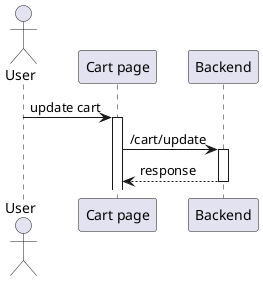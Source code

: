 @startuml template
'autonumber 1.1.1

actor User as u

' Box "front end"
participant "Cart page" as cart
' end box

participant "Backend" as be

u -> cart++ : update cart
cart -> be++ : /cart/update
return response

@enduml